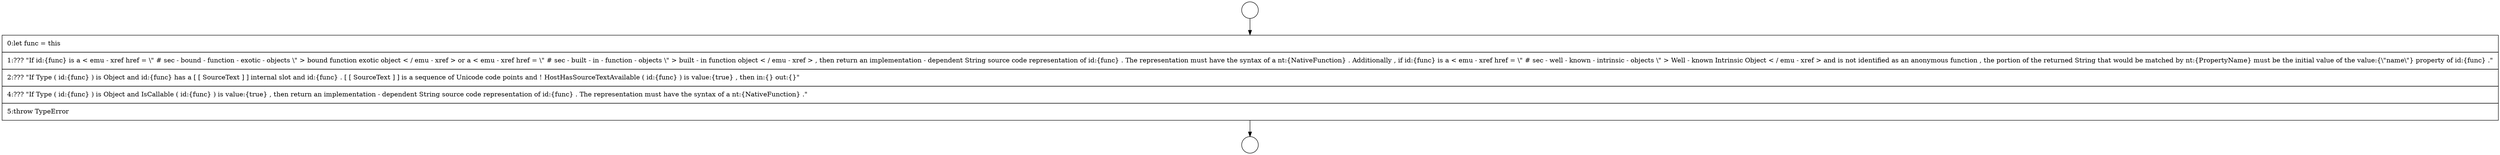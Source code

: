 digraph {
  node12392 [shape=circle label=" " color="black" fillcolor="white" style=filled]
  node12394 [shape=none, margin=0, label=<<font color="black">
    <table border="0" cellborder="1" cellspacing="0" cellpadding="10">
      <tr><td align="left">0:let func = this</td></tr>
      <tr><td align="left">1:??? &quot;If id:{func} is a &lt; emu - xref href = \&quot; # sec - bound - function - exotic - objects \&quot; &gt; bound function exotic object &lt; / emu - xref &gt; or a &lt; emu - xref href = \&quot; # sec - built - in - function - objects \&quot; &gt; built - in function object &lt; / emu - xref &gt; , then return an implementation - dependent String source code representation of id:{func} . The representation must have the syntax of a nt:{NativeFunction} . Additionally , if id:{func} is a &lt; emu - xref href = \&quot; # sec - well - known - intrinsic - objects \&quot; &gt; Well - known Intrinsic Object &lt; / emu - xref &gt; and is not identified as an anonymous function , the portion of the returned String that would be matched by nt:{PropertyName} must be the initial value of the value:{\&quot;name\&quot;} property of id:{func} .&quot;</td></tr>
      <tr><td align="left">2:??? &quot;If Type ( id:{func} ) is Object and id:{func} has a [ [ SourceText ] ] internal slot and id:{func} . [ [ SourceText ] ] is a sequence of Unicode code points and ! HostHasSourceTextAvailable ( id:{func} ) is value:{true} , then in:{} out:{}&quot;</td></tr>
      <tr><td align="left">4:??? &quot;If Type ( id:{func} ) is Object and IsCallable ( id:{func} ) is value:{true} , then return an implementation - dependent String source code representation of id:{func} . The representation must have the syntax of a nt:{NativeFunction} .&quot;</td></tr>
      <tr><td align="left">5:throw TypeError</td></tr>
    </table>
  </font>> color="black" fillcolor="white" style=filled]
  node12393 [shape=circle label=" " color="black" fillcolor="white" style=filled]
  node12392 -> node12394 [ color="black"]
  node12394 -> node12393 [ color="black"]
}

